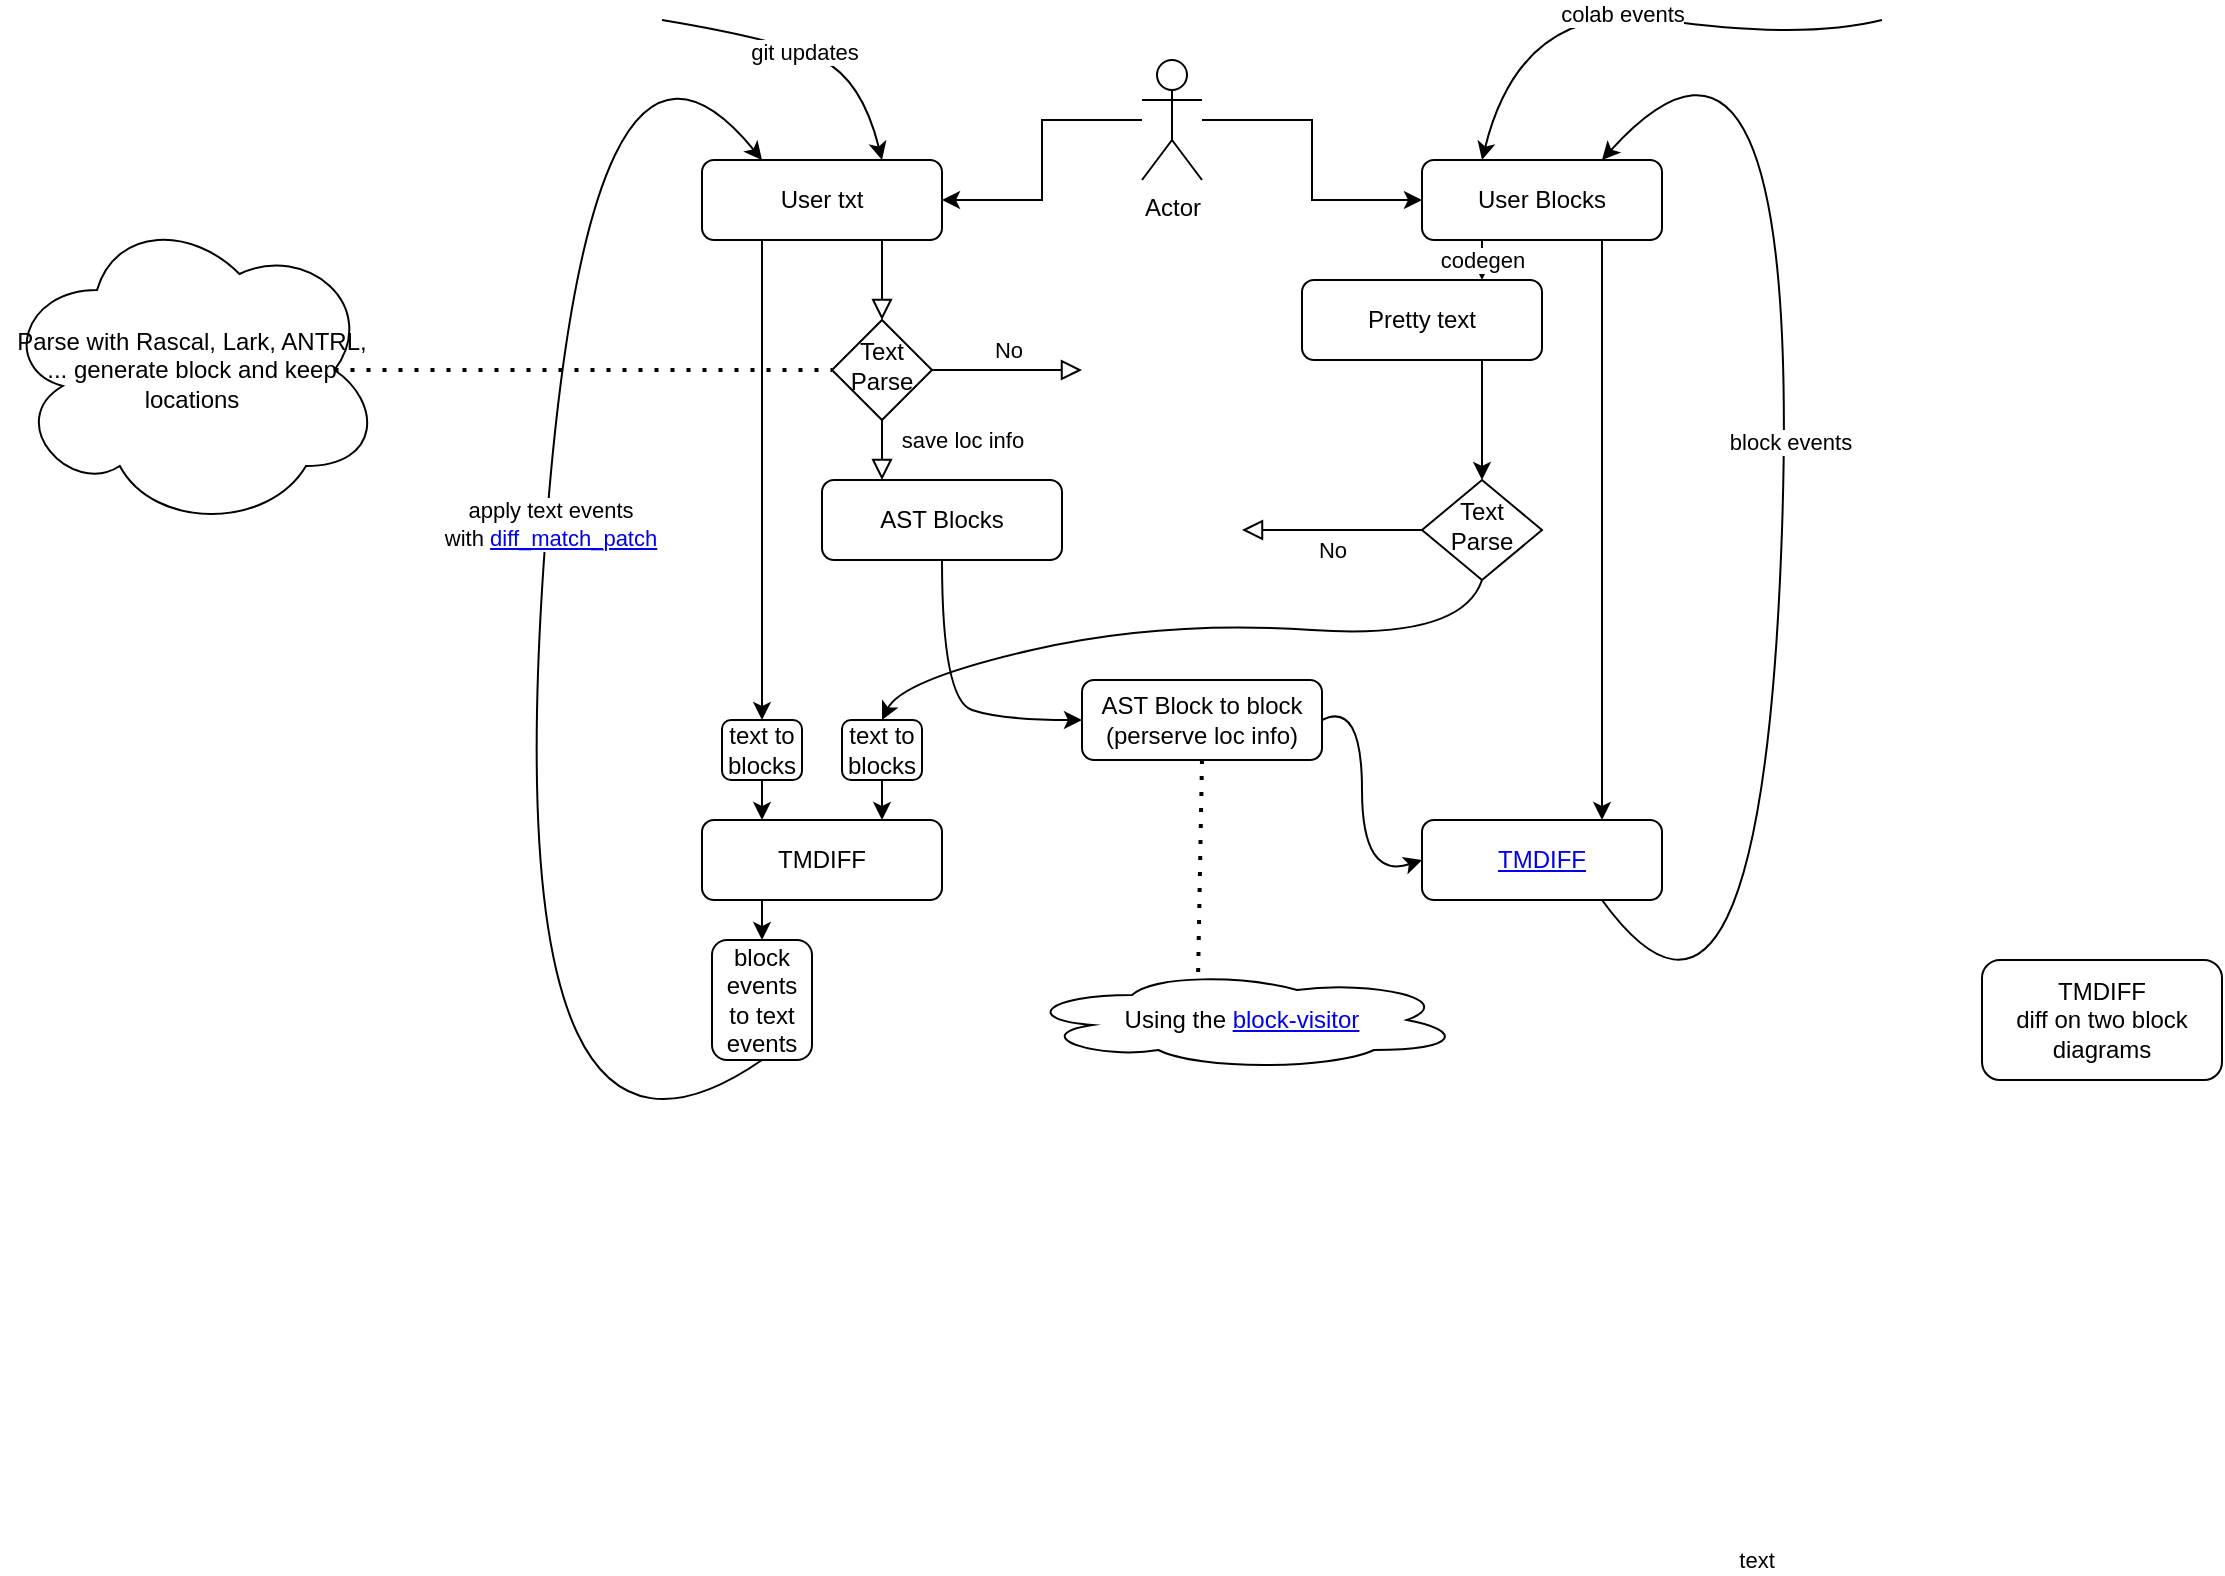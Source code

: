 <mxfile version="21.0.6" type="github">
  <diagram id="C5RBs43oDa-KdzZeNtuy" name="Page-1">
    <mxGraphModel dx="1834" dy="739" grid="1" gridSize="10" guides="1" tooltips="1" connect="1" arrows="1" fold="1" page="0" pageScale="1" pageWidth="827" pageHeight="1169" math="0" shadow="0">
      <root>
        <mxCell id="WIyWlLk6GJQsqaUBKTNV-0" />
        <mxCell id="WIyWlLk6GJQsqaUBKTNV-1" parent="WIyWlLk6GJQsqaUBKTNV-0" />
        <mxCell id="WIyWlLk6GJQsqaUBKTNV-2" value="" style="rounded=0;html=1;jettySize=auto;orthogonalLoop=1;fontSize=11;endArrow=block;endFill=0;endSize=8;strokeWidth=1;shadow=0;labelBackgroundColor=none;edgeStyle=orthogonalEdgeStyle;exitX=0.75;exitY=1;exitDx=0;exitDy=0;" parent="WIyWlLk6GJQsqaUBKTNV-1" source="WIyWlLk6GJQsqaUBKTNV-3" target="WIyWlLk6GJQsqaUBKTNV-6" edge="1">
          <mxGeometry relative="1" as="geometry" />
        </mxCell>
        <mxCell id="TvIYaoPbM7HeHV1W7y_1-3" style="edgeStyle=orthogonalEdgeStyle;rounded=0;orthogonalLoop=1;jettySize=auto;html=1;exitX=0.25;exitY=1;exitDx=0;exitDy=0;entryX=0.5;entryY=0;entryDx=0;entryDy=0;" parent="WIyWlLk6GJQsqaUBKTNV-1" source="WIyWlLk6GJQsqaUBKTNV-3" target="TvIYaoPbM7HeHV1W7y_1-32" edge="1">
          <mxGeometry relative="1" as="geometry">
            <mxPoint x="190" y="340" as="targetPoint" />
          </mxGeometry>
        </mxCell>
        <mxCell id="WIyWlLk6GJQsqaUBKTNV-3" value="User txt" style="rounded=1;whiteSpace=wrap;html=1;fontSize=12;glass=0;strokeWidth=1;shadow=0;" parent="WIyWlLk6GJQsqaUBKTNV-1" vertex="1">
          <mxGeometry x="160" y="80" width="120" height="40" as="geometry" />
        </mxCell>
        <mxCell id="WIyWlLk6GJQsqaUBKTNV-4" value="save loc info" style="rounded=0;html=1;jettySize=auto;orthogonalLoop=1;fontSize=11;endArrow=block;endFill=0;endSize=8;strokeWidth=1;shadow=0;labelBackgroundColor=none;edgeStyle=orthogonalEdgeStyle;entryX=0.25;entryY=0;entryDx=0;entryDy=0;" parent="WIyWlLk6GJQsqaUBKTNV-1" source="WIyWlLk6GJQsqaUBKTNV-6" target="TvIYaoPbM7HeHV1W7y_1-1" edge="1">
          <mxGeometry x="0.2" y="40" relative="1" as="geometry">
            <mxPoint as="offset" />
            <mxPoint x="220" y="290" as="targetPoint" />
          </mxGeometry>
        </mxCell>
        <mxCell id="WIyWlLk6GJQsqaUBKTNV-5" value="No" style="edgeStyle=orthogonalEdgeStyle;rounded=0;html=1;jettySize=auto;orthogonalLoop=1;fontSize=11;endArrow=block;endFill=0;endSize=8;strokeWidth=1;shadow=0;labelBackgroundColor=none;exitX=1;exitY=0.5;exitDx=0;exitDy=0;" parent="WIyWlLk6GJQsqaUBKTNV-1" source="WIyWlLk6GJQsqaUBKTNV-6" edge="1">
          <mxGeometry y="10" relative="1" as="geometry">
            <mxPoint as="offset" />
            <mxPoint x="350" y="185" as="targetPoint" />
            <Array as="points">
              <mxPoint x="320" y="185" />
              <mxPoint x="320" y="185" />
            </Array>
          </mxGeometry>
        </mxCell>
        <mxCell id="WIyWlLk6GJQsqaUBKTNV-6" value="Text Parse" style="rhombus;whiteSpace=wrap;html=1;shadow=0;fontFamily=Helvetica;fontSize=12;align=center;strokeWidth=1;spacing=6;spacingTop=-4;" parent="WIyWlLk6GJQsqaUBKTNV-1" vertex="1">
          <mxGeometry x="225" y="160" width="50" height="50" as="geometry" />
        </mxCell>
        <mxCell id="TvIYaoPbM7HeHV1W7y_1-8" style="edgeStyle=orthogonalEdgeStyle;rounded=0;orthogonalLoop=1;jettySize=auto;html=1;exitX=0.75;exitY=1;exitDx=0;exitDy=0;entryX=0.75;entryY=0;entryDx=0;entryDy=0;" parent="WIyWlLk6GJQsqaUBKTNV-1" source="TvIYaoPbM7HeHV1W7y_1-0" target="TvIYaoPbM7HeHV1W7y_1-7" edge="1">
          <mxGeometry relative="1" as="geometry" />
        </mxCell>
        <mxCell id="TvIYaoPbM7HeHV1W7y_1-0" value="User Blocks" style="rounded=1;whiteSpace=wrap;html=1;fontSize=12;glass=0;strokeWidth=1;shadow=0;" parent="WIyWlLk6GJQsqaUBKTNV-1" vertex="1">
          <mxGeometry x="520" y="80" width="120" height="40" as="geometry" />
        </mxCell>
        <mxCell id="TvIYaoPbM7HeHV1W7y_1-1" value="AST Blocks" style="rounded=1;whiteSpace=wrap;html=1;fontSize=12;glass=0;strokeWidth=1;shadow=0;" parent="WIyWlLk6GJQsqaUBKTNV-1" vertex="1">
          <mxGeometry x="220" y="240" width="120" height="40" as="geometry" />
        </mxCell>
        <mxCell id="TvIYaoPbM7HeHV1W7y_1-36" style="edgeStyle=orthogonalEdgeStyle;rounded=0;orthogonalLoop=1;jettySize=auto;html=1;exitX=0.25;exitY=1;exitDx=0;exitDy=0;entryX=0.5;entryY=0;entryDx=0;entryDy=0;" parent="WIyWlLk6GJQsqaUBKTNV-1" source="TvIYaoPbM7HeHV1W7y_1-2" target="TvIYaoPbM7HeHV1W7y_1-33" edge="1">
          <mxGeometry relative="1" as="geometry" />
        </mxCell>
        <mxCell id="TvIYaoPbM7HeHV1W7y_1-2" value="TMDIFF" style="rounded=1;whiteSpace=wrap;html=1;fontSize=12;glass=0;strokeWidth=1;shadow=0;" parent="WIyWlLk6GJQsqaUBKTNV-1" vertex="1">
          <mxGeometry x="160" y="410" width="120" height="40" as="geometry" />
        </mxCell>
        <mxCell id="TvIYaoPbM7HeHV1W7y_1-30" value="" style="edgeStyle=orthogonalEdgeStyle;rounded=0;orthogonalLoop=1;jettySize=auto;html=1;exitX=0.75;exitY=1;exitDx=0;exitDy=0;" parent="WIyWlLk6GJQsqaUBKTNV-1" source="TvIYaoPbM7HeHV1W7y_1-4" target="TvIYaoPbM7HeHV1W7y_1-13" edge="1">
          <mxGeometry relative="1" as="geometry" />
        </mxCell>
        <mxCell id="TvIYaoPbM7HeHV1W7y_1-4" value="Pretty text" style="rounded=1;whiteSpace=wrap;html=1;fontSize=12;glass=0;strokeWidth=1;shadow=0;" parent="WIyWlLk6GJQsqaUBKTNV-1" vertex="1">
          <mxGeometry x="460" y="140" width="120" height="40" as="geometry" />
        </mxCell>
        <mxCell id="TvIYaoPbM7HeHV1W7y_1-7" value="&lt;a href=&quot;https://homepages.cwi.nl/~storm/publications/tmdiff-icmt15.pdf&quot;&gt;TMDIFF&lt;/a&gt;" style="rounded=1;whiteSpace=wrap;html=1;fontSize=12;glass=0;strokeWidth=1;shadow=0;" parent="WIyWlLk6GJQsqaUBKTNV-1" vertex="1">
          <mxGeometry x="520" y="410" width="120" height="40" as="geometry" />
        </mxCell>
        <mxCell id="TvIYaoPbM7HeHV1W7y_1-25" value="" style="edgeStyle=orthogonalEdgeStyle;rounded=0;orthogonalLoop=1;jettySize=auto;html=1;" parent="WIyWlLk6GJQsqaUBKTNV-1" source="TvIYaoPbM7HeHV1W7y_1-9" target="TvIYaoPbM7HeHV1W7y_1-0" edge="1">
          <mxGeometry relative="1" as="geometry" />
        </mxCell>
        <mxCell id="TvIYaoPbM7HeHV1W7y_1-26" value="" style="edgeStyle=orthogonalEdgeStyle;rounded=0;orthogonalLoop=1;jettySize=auto;html=1;" parent="WIyWlLk6GJQsqaUBKTNV-1" source="TvIYaoPbM7HeHV1W7y_1-9" target="WIyWlLk6GJQsqaUBKTNV-3" edge="1">
          <mxGeometry relative="1" as="geometry" />
        </mxCell>
        <mxCell id="TvIYaoPbM7HeHV1W7y_1-9" value="Actor" style="shape=umlActor;verticalLabelPosition=bottom;verticalAlign=top;html=1;outlineConnect=0;" parent="WIyWlLk6GJQsqaUBKTNV-1" vertex="1">
          <mxGeometry x="380" y="30" width="30" height="60" as="geometry" />
        </mxCell>
        <mxCell id="TvIYaoPbM7HeHV1W7y_1-15" value="codegen" style="edgeStyle=orthogonalEdgeStyle;rounded=0;orthogonalLoop=1;jettySize=auto;html=1;entryX=0.75;entryY=0;entryDx=0;entryDy=0;exitX=0.25;exitY=1;exitDx=0;exitDy=0;" parent="WIyWlLk6GJQsqaUBKTNV-1" source="TvIYaoPbM7HeHV1W7y_1-0" target="TvIYaoPbM7HeHV1W7y_1-4" edge="1">
          <mxGeometry relative="1" as="geometry">
            <mxPoint x="570" y="280" as="sourcePoint" />
          </mxGeometry>
        </mxCell>
        <mxCell id="TvIYaoPbM7HeHV1W7y_1-13" value="Text Parse" style="rhombus;whiteSpace=wrap;html=1;shadow=0;fontFamily=Helvetica;fontSize=12;align=center;strokeWidth=1;spacing=6;spacingTop=-4;" parent="WIyWlLk6GJQsqaUBKTNV-1" vertex="1">
          <mxGeometry x="520" y="240" width="60" height="50" as="geometry" />
        </mxCell>
        <mxCell id="TvIYaoPbM7HeHV1W7y_1-17" value="" style="curved=1;endArrow=classic;html=1;rounded=0;exitX=0.5;exitY=1;exitDx=0;exitDy=0;entryX=0.5;entryY=0;entryDx=0;entryDy=0;" parent="WIyWlLk6GJQsqaUBKTNV-1" source="TvIYaoPbM7HeHV1W7y_1-13" target="TvIYaoPbM7HeHV1W7y_1-31" edge="1">
          <mxGeometry width="50" height="50" relative="1" as="geometry">
            <mxPoint x="320" y="330" as="sourcePoint" />
            <mxPoint x="250" y="350" as="targetPoint" />
            <Array as="points">
              <mxPoint x="540" y="320" />
              <mxPoint x="390" y="310" />
              <mxPoint x="260" y="340" />
            </Array>
          </mxGeometry>
        </mxCell>
        <mxCell id="TvIYaoPbM7HeHV1W7y_1-19" value="" style="curved=1;endArrow=classic;html=1;rounded=0;entryX=0.75;entryY=0;entryDx=0;entryDy=0;exitX=0.75;exitY=1;exitDx=0;exitDy=0;" parent="WIyWlLk6GJQsqaUBKTNV-1" source="TvIYaoPbM7HeHV1W7y_1-7" target="TvIYaoPbM7HeHV1W7y_1-0" edge="1">
          <mxGeometry width="50" height="50" relative="1" as="geometry">
            <mxPoint x="390" y="410" as="sourcePoint" />
            <mxPoint x="440" y="360" as="targetPoint" />
            <Array as="points">
              <mxPoint x="690" y="560" />
              <mxPoint x="710" y="-30" />
            </Array>
          </mxGeometry>
        </mxCell>
        <mxCell id="TvIYaoPbM7HeHV1W7y_1-21" value="block events" style="edgeLabel;html=1;align=center;verticalAlign=middle;resizable=0;points=[];" parent="TvIYaoPbM7HeHV1W7y_1-19" vertex="1" connectable="0">
          <mxGeometry x="0.087" y="-2" relative="1" as="geometry">
            <mxPoint as="offset" />
          </mxGeometry>
        </mxCell>
        <mxCell id="TvIYaoPbM7HeHV1W7y_1-22" value="text" style="curved=1;endArrow=classic;html=1;rounded=0;entryX=0.25;entryY=0;entryDx=0;entryDy=0;exitX=0.5;exitY=1;exitDx=0;exitDy=0;" parent="WIyWlLk6GJQsqaUBKTNV-1" source="TvIYaoPbM7HeHV1W7y_1-33" target="WIyWlLk6GJQsqaUBKTNV-3" edge="1">
          <mxGeometry x="-1" y="607" width="50" height="50" relative="1" as="geometry">
            <mxPoint x="130" y="580" as="sourcePoint" />
            <mxPoint x="620" y="90" as="targetPoint" />
            <Array as="points">
              <mxPoint x="60" y="620" />
              <mxPoint x="100" y="-30" />
            </Array>
            <mxPoint x="151" y="-249" as="offset" />
          </mxGeometry>
        </mxCell>
        <mxCell id="TvIYaoPbM7HeHV1W7y_1-23" value="apply text events&lt;br&gt;with &lt;a href=&quot;https://github.com/google/diff-match-patch&quot;&gt;diff_match_patch&lt;/a&gt;" style="edgeLabel;html=1;align=center;verticalAlign=middle;resizable=0;points=[];" parent="TvIYaoPbM7HeHV1W7y_1-22" vertex="1" connectable="0">
          <mxGeometry x="0.087" y="-2" relative="1" as="geometry">
            <mxPoint as="offset" />
          </mxGeometry>
        </mxCell>
        <mxCell id="TvIYaoPbM7HeHV1W7y_1-28" value="git updates" style="curved=1;endArrow=classic;html=1;rounded=0;entryX=0.75;entryY=0;entryDx=0;entryDy=0;" parent="WIyWlLk6GJQsqaUBKTNV-1" target="WIyWlLk6GJQsqaUBKTNV-3" edge="1">
          <mxGeometry width="50" height="50" relative="1" as="geometry">
            <mxPoint x="140" y="10" as="sourcePoint" />
            <mxPoint x="440" y="320" as="targetPoint" />
            <Array as="points">
              <mxPoint x="200" y="20" />
              <mxPoint x="240" y="40" />
            </Array>
          </mxGeometry>
        </mxCell>
        <mxCell id="TvIYaoPbM7HeHV1W7y_1-29" value="colab events" style="curved=1;endArrow=classic;html=1;rounded=0;entryX=0.25;entryY=0;entryDx=0;entryDy=0;" parent="WIyWlLk6GJQsqaUBKTNV-1" target="TvIYaoPbM7HeHV1W7y_1-0" edge="1">
          <mxGeometry width="50" height="50" relative="1" as="geometry">
            <mxPoint x="750" y="10" as="sourcePoint" />
            <mxPoint x="260" y="90" as="targetPoint" />
            <Array as="points">
              <mxPoint x="710" y="20" />
              <mxPoint x="570" />
            </Array>
          </mxGeometry>
        </mxCell>
        <mxCell id="TvIYaoPbM7HeHV1W7y_1-35" style="edgeStyle=orthogonalEdgeStyle;rounded=0;orthogonalLoop=1;jettySize=auto;html=1;exitX=0.5;exitY=1;exitDx=0;exitDy=0;entryX=0.75;entryY=0;entryDx=0;entryDy=0;" parent="WIyWlLk6GJQsqaUBKTNV-1" source="TvIYaoPbM7HeHV1W7y_1-31" target="TvIYaoPbM7HeHV1W7y_1-2" edge="1">
          <mxGeometry relative="1" as="geometry" />
        </mxCell>
        <mxCell id="TvIYaoPbM7HeHV1W7y_1-31" value="text to blocks" style="rounded=1;whiteSpace=wrap;html=1;fontSize=12;glass=0;strokeWidth=1;shadow=0;" parent="WIyWlLk6GJQsqaUBKTNV-1" vertex="1">
          <mxGeometry x="230" y="360" width="40" height="30" as="geometry" />
        </mxCell>
        <mxCell id="TvIYaoPbM7HeHV1W7y_1-34" style="edgeStyle=orthogonalEdgeStyle;rounded=0;orthogonalLoop=1;jettySize=auto;html=1;exitX=0.5;exitY=1;exitDx=0;exitDy=0;entryX=0.25;entryY=0;entryDx=0;entryDy=0;" parent="WIyWlLk6GJQsqaUBKTNV-1" source="TvIYaoPbM7HeHV1W7y_1-32" target="TvIYaoPbM7HeHV1W7y_1-2" edge="1">
          <mxGeometry relative="1" as="geometry" />
        </mxCell>
        <mxCell id="TvIYaoPbM7HeHV1W7y_1-32" value="text to blocks" style="rounded=1;whiteSpace=wrap;html=1;fontSize=12;glass=0;strokeWidth=1;shadow=0;" parent="WIyWlLk6GJQsqaUBKTNV-1" vertex="1">
          <mxGeometry x="170" y="360" width="40" height="30" as="geometry" />
        </mxCell>
        <mxCell id="TvIYaoPbM7HeHV1W7y_1-33" value="block events to text events" style="rounded=1;whiteSpace=wrap;html=1;fontSize=12;glass=0;strokeWidth=1;shadow=0;" parent="WIyWlLk6GJQsqaUBKTNV-1" vertex="1">
          <mxGeometry x="165" y="470" width="50" height="60" as="geometry" />
        </mxCell>
        <mxCell id="TvIYaoPbM7HeHV1W7y_1-37" value="No" style="edgeStyle=orthogonalEdgeStyle;rounded=0;html=1;jettySize=auto;orthogonalLoop=1;fontSize=11;endArrow=block;endFill=0;endSize=8;strokeWidth=1;shadow=0;labelBackgroundColor=none;exitX=0;exitY=0.5;exitDx=0;exitDy=0;" parent="WIyWlLk6GJQsqaUBKTNV-1" source="TvIYaoPbM7HeHV1W7y_1-13" edge="1">
          <mxGeometry y="10" relative="1" as="geometry">
            <mxPoint as="offset" />
            <mxPoint x="285" y="195" as="sourcePoint" />
            <mxPoint x="430" y="265" as="targetPoint" />
            <Array as="points">
              <mxPoint x="450" y="265" />
            </Array>
          </mxGeometry>
        </mxCell>
        <mxCell id="TvIYaoPbM7HeHV1W7y_1-38" value="TMDIFF&lt;br&gt;diff on two block diagrams" style="rounded=1;whiteSpace=wrap;html=1;fontSize=12;glass=0;strokeWidth=1;shadow=0;" parent="WIyWlLk6GJQsqaUBKTNV-1" vertex="1">
          <mxGeometry x="800" y="480" width="120" height="60" as="geometry" />
        </mxCell>
        <mxCell id="G9HIznpjkjFSXy2kpZZQ-0" value="AST Block to block&lt;br&gt;(perserve loc info)" style="rounded=1;whiteSpace=wrap;html=1;fontSize=12;glass=0;strokeWidth=1;shadow=0;" parent="WIyWlLk6GJQsqaUBKTNV-1" vertex="1">
          <mxGeometry x="350" y="340" width="120" height="40" as="geometry" />
        </mxCell>
        <mxCell id="G9HIznpjkjFSXy2kpZZQ-1" value="" style="curved=1;endArrow=classic;html=1;rounded=0;exitX=0.5;exitY=1;exitDx=0;exitDy=0;entryX=0;entryY=0.5;entryDx=0;entryDy=0;" parent="WIyWlLk6GJQsqaUBKTNV-1" source="TvIYaoPbM7HeHV1W7y_1-1" target="G9HIznpjkjFSXy2kpZZQ-0" edge="1">
          <mxGeometry width="50" height="50" relative="1" as="geometry">
            <mxPoint x="390" y="410" as="sourcePoint" />
            <mxPoint x="440" y="360" as="targetPoint" />
            <Array as="points">
              <mxPoint x="280" y="350" />
              <mxPoint x="310" y="360" />
            </Array>
          </mxGeometry>
        </mxCell>
        <mxCell id="G9HIznpjkjFSXy2kpZZQ-2" value="" style="curved=1;endArrow=classic;html=1;rounded=0;exitX=1;exitY=0.5;exitDx=0;exitDy=0;entryX=0;entryY=0.5;entryDx=0;entryDy=0;" parent="WIyWlLk6GJQsqaUBKTNV-1" source="G9HIznpjkjFSXy2kpZZQ-0" target="TvIYaoPbM7HeHV1W7y_1-7" edge="1">
          <mxGeometry width="50" height="50" relative="1" as="geometry">
            <mxPoint x="460" y="410" as="sourcePoint" />
            <mxPoint x="530" y="490" as="targetPoint" />
            <Array as="points">
              <mxPoint x="490" y="350" />
              <mxPoint x="490" y="440" />
            </Array>
          </mxGeometry>
        </mxCell>
        <mxCell id="G9HIznpjkjFSXy2kpZZQ-3" value="Parse with Rascal, Lark, ANTRL, ... generate block and keep locations" style="ellipse;shape=cloud;whiteSpace=wrap;html=1;" parent="WIyWlLk6GJQsqaUBKTNV-1" vertex="1">
          <mxGeometry x="-190" y="105" width="190" height="160" as="geometry" />
        </mxCell>
        <mxCell id="G9HIznpjkjFSXy2kpZZQ-4" value="" style="endArrow=none;dashed=1;html=1;dashPattern=1 3;strokeWidth=2;rounded=0;entryX=0;entryY=0.5;entryDx=0;entryDy=0;exitX=0.875;exitY=0.5;exitDx=0;exitDy=0;exitPerimeter=0;" parent="WIyWlLk6GJQsqaUBKTNV-1" source="G9HIznpjkjFSXy2kpZZQ-3" target="WIyWlLk6GJQsqaUBKTNV-6" edge="1">
          <mxGeometry width="50" height="50" relative="1" as="geometry">
            <mxPoint x="390" y="410" as="sourcePoint" />
            <mxPoint x="440" y="360" as="targetPoint" />
          </mxGeometry>
        </mxCell>
        <mxCell id="y94H9ZXTlcnZzS6L6Hsz-0" value="Using the &lt;a href=&quot;https://github.com/block-based-editors/blockly-visitor&quot;&gt;block-visitor&lt;/a&gt;" style="ellipse;shape=cloud;whiteSpace=wrap;html=1;" vertex="1" parent="WIyWlLk6GJQsqaUBKTNV-1">
          <mxGeometry x="320" y="485" width="220" height="50" as="geometry" />
        </mxCell>
        <mxCell id="y94H9ZXTlcnZzS6L6Hsz-1" value="" style="endArrow=none;dashed=1;html=1;dashPattern=1 3;strokeWidth=2;rounded=0;entryX=0.4;entryY=0.1;entryDx=0;entryDy=0;entryPerimeter=0;exitX=0.5;exitY=1;exitDx=0;exitDy=0;" edge="1" parent="WIyWlLk6GJQsqaUBKTNV-1" source="G9HIznpjkjFSXy2kpZZQ-0" target="y94H9ZXTlcnZzS6L6Hsz-0">
          <mxGeometry width="50" height="50" relative="1" as="geometry">
            <mxPoint x="390" y="300" as="sourcePoint" />
            <mxPoint x="440" y="250" as="targetPoint" />
          </mxGeometry>
        </mxCell>
      </root>
    </mxGraphModel>
  </diagram>
</mxfile>
